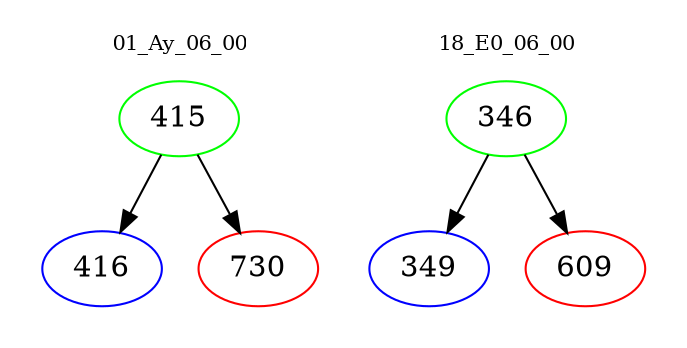 digraph{
subgraph cluster_0 {
color = white
label = "01_Ay_06_00";
fontsize=10;
T0_415 [label="415", color="green"]
T0_415 -> T0_416 [color="black"]
T0_416 [label="416", color="blue"]
T0_415 -> T0_730 [color="black"]
T0_730 [label="730", color="red"]
}
subgraph cluster_1 {
color = white
label = "18_E0_06_00";
fontsize=10;
T1_346 [label="346", color="green"]
T1_346 -> T1_349 [color="black"]
T1_349 [label="349", color="blue"]
T1_346 -> T1_609 [color="black"]
T1_609 [label="609", color="red"]
}
}
